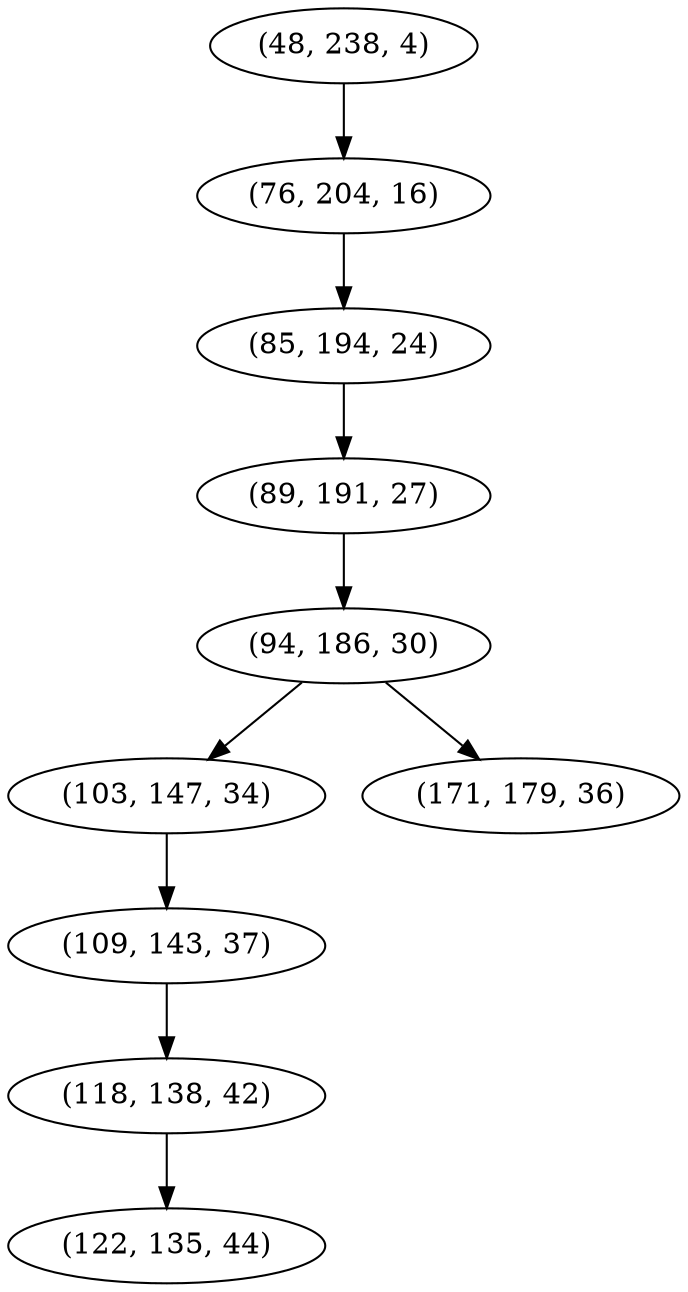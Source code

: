 digraph tree {
    "(48, 238, 4)";
    "(76, 204, 16)";
    "(85, 194, 24)";
    "(89, 191, 27)";
    "(94, 186, 30)";
    "(103, 147, 34)";
    "(109, 143, 37)";
    "(118, 138, 42)";
    "(122, 135, 44)";
    "(171, 179, 36)";
    "(48, 238, 4)" -> "(76, 204, 16)";
    "(76, 204, 16)" -> "(85, 194, 24)";
    "(85, 194, 24)" -> "(89, 191, 27)";
    "(89, 191, 27)" -> "(94, 186, 30)";
    "(94, 186, 30)" -> "(103, 147, 34)";
    "(94, 186, 30)" -> "(171, 179, 36)";
    "(103, 147, 34)" -> "(109, 143, 37)";
    "(109, 143, 37)" -> "(118, 138, 42)";
    "(118, 138, 42)" -> "(122, 135, 44)";
}

